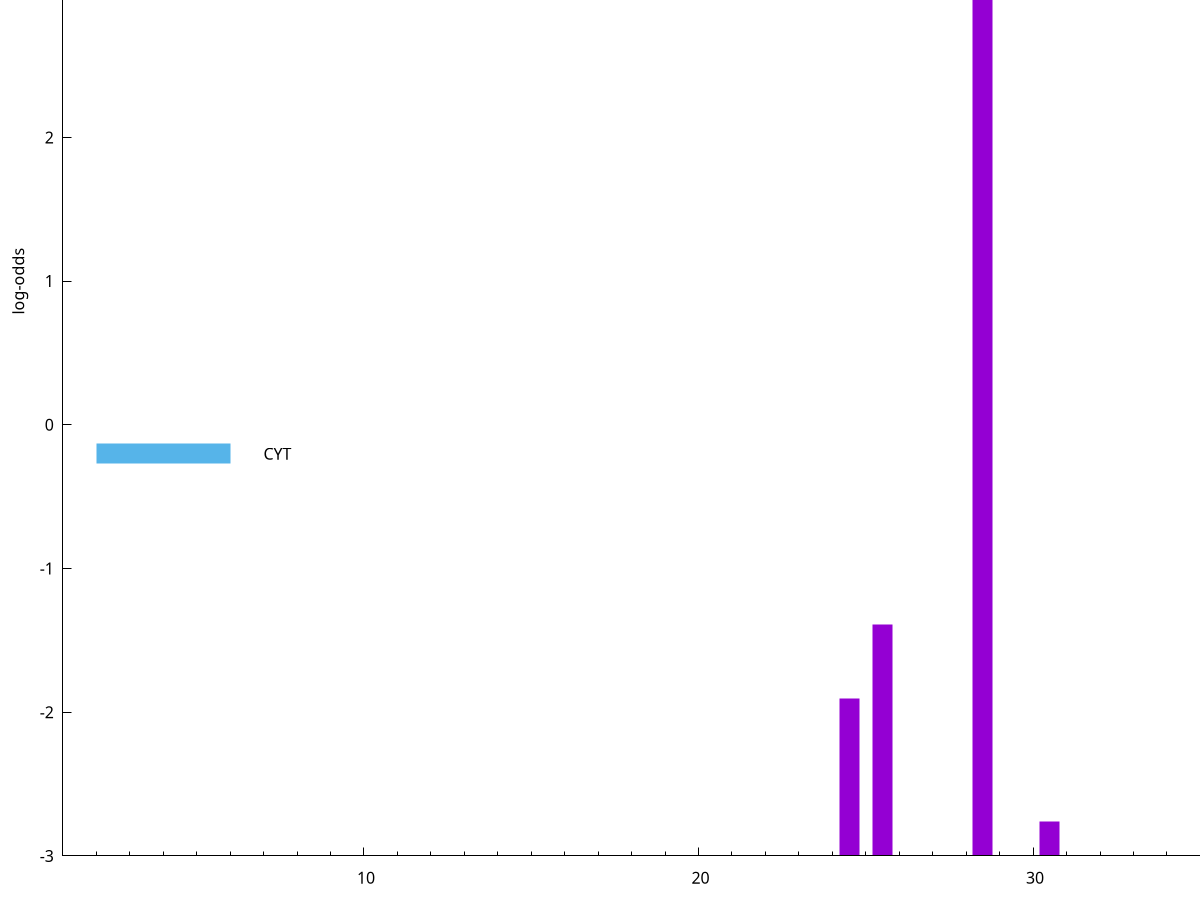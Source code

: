 set title "LipoP predictions for SPy_0919"
set size 2., 1.4
set xrange [1:70] 
set mxtics 10
set yrange [-3:5]
set y2range [0:8]
set ylabel "log-odds"
set term postscript eps color solid "Helvetica" 30
set output "SPy_0919.eps"
set arrow from 2,3.58497 to 6,3.58497 nohead lt 1 lw 20
set label "SpI" at 7,3.58497
set arrow from 2,-0.200913 to 6,-0.200913 nohead lt 3 lw 20
set label "CYT" at 7,-0.200913
set arrow from 2,3.58497 to 6,3.58497 nohead lt 1 lw 20
set label "SpI" at 7,3.58497
# NOTE: The scores below are the log-odds scores with the threshold
# NOTE: subtracted (a hack to make gnuplot make the histogram all
# NOTE: look nice).
plot "-" axes x1y2 title "" with impulses lt 1 lw 20
28.500000 6.471050
25.500000 1.611360
24.500000 1.098690
30.500000 0.238540
e
exit
